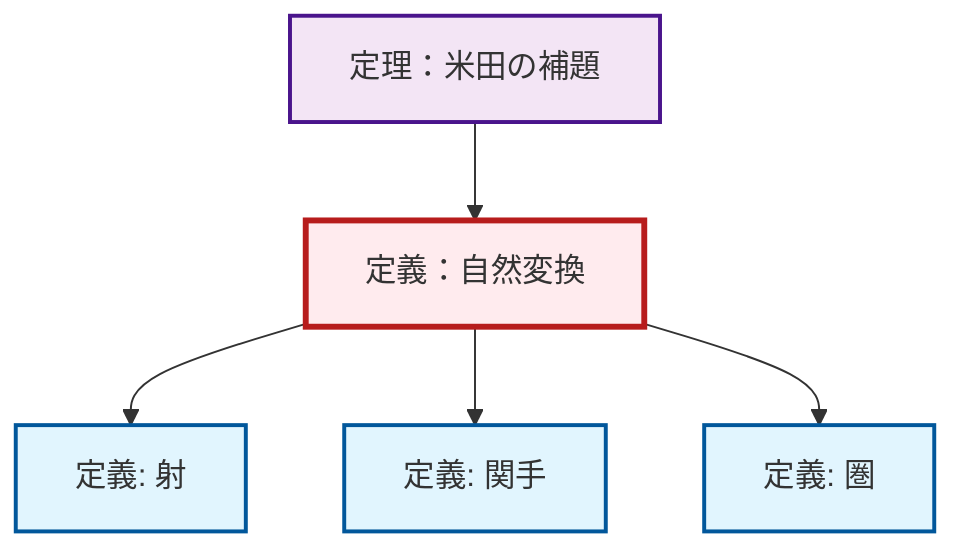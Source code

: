 graph TD
    classDef definition fill:#e1f5fe,stroke:#01579b,stroke-width:2px
    classDef theorem fill:#f3e5f5,stroke:#4a148c,stroke-width:2px
    classDef axiom fill:#fff3e0,stroke:#e65100,stroke-width:2px
    classDef example fill:#e8f5e9,stroke:#1b5e20,stroke-width:2px
    classDef current fill:#ffebee,stroke:#b71c1c,stroke-width:3px
    def-natural-transformation["定義：自然変換"]:::definition
    def-morphism["定義: 射"]:::definition
    thm-yoneda["定理：米田の補題"]:::theorem
    def-category["定義: 圏"]:::definition
    def-functor["定義: 関手"]:::definition
    def-natural-transformation --> def-morphism
    thm-yoneda --> def-natural-transformation
    def-natural-transformation --> def-functor
    def-natural-transformation --> def-category
    class def-natural-transformation current